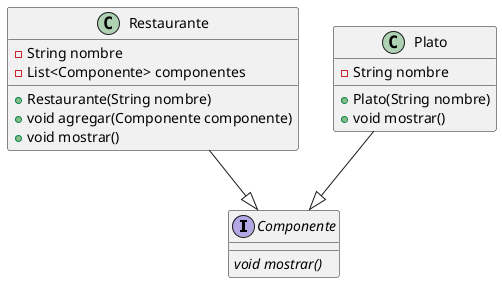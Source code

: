 @startuml

interface Componente {
    {abstract} void mostrar()
}

class Restaurante {
    - String nombre
    - List<Componente> componentes
    + Restaurante(String nombre)
    + void agregar(Componente componente)
    + void mostrar()
}

class Plato {
    - String nombre
    + Plato(String nombre)
    + void mostrar()
}

Restaurante --|> Componente
Plato --|> Componente

@enduml
